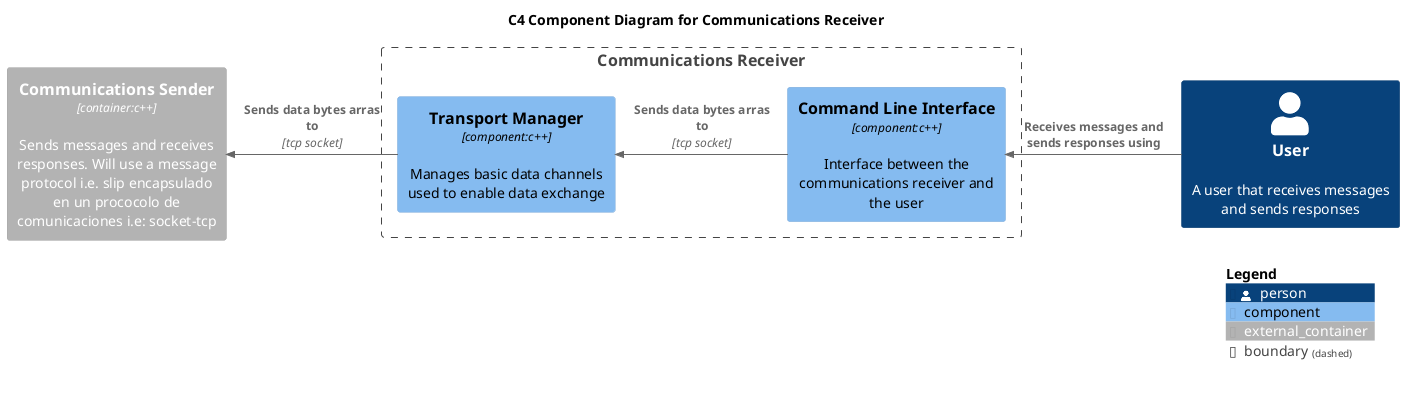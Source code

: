 @startuml
!include <C4/C4_Component>

AddRelTag("invisible", $textColor="transparent", $lineColor="transparent", $lineStyle = DashedLine())

title C4 Component Diagram for Communications Receiver
'----------------------------------------------------------------
'Actors
'----------------------------------------------------------------
Person(user, "User", "A user that receives messages and sends responses")
Container_Ext(receiver, "Communications Sender", "container:c++", "Sends messages and receives responses. Will use a message protocol i.e. slip encapsulado en un prococolo de comunicaciones i.e: socket-tcp")

'----------------------------------------------------------------
'Components
'----------------------------------------------------------------
Boundary(comms_snd, "Communications Receiver") {
    Component(comms_transport, "Transport Manager", "component:c++", "Manages basic data channels used to enable data exchange")
    Component(comms_cli, "Command Line Interface", "component:c++", "Interface between the communications receiver and the user")
}

'----------------------------------------------------------------
'Relations
'----------------------------------------------------------------
Rel_L(comms_transport, receiver, "Sends data bytes arras to", "tcp socket")
Rel_L(comms_cli, comms_transport, "Sends data bytes arras to", "tcp socket")
Rel_L(user, comms_cli, "Receives messages and sends responses using", "")

Rel_R(comms_cli, user, "", "", $tags="invisible")

SHOW_LEGEND()

@enduml
